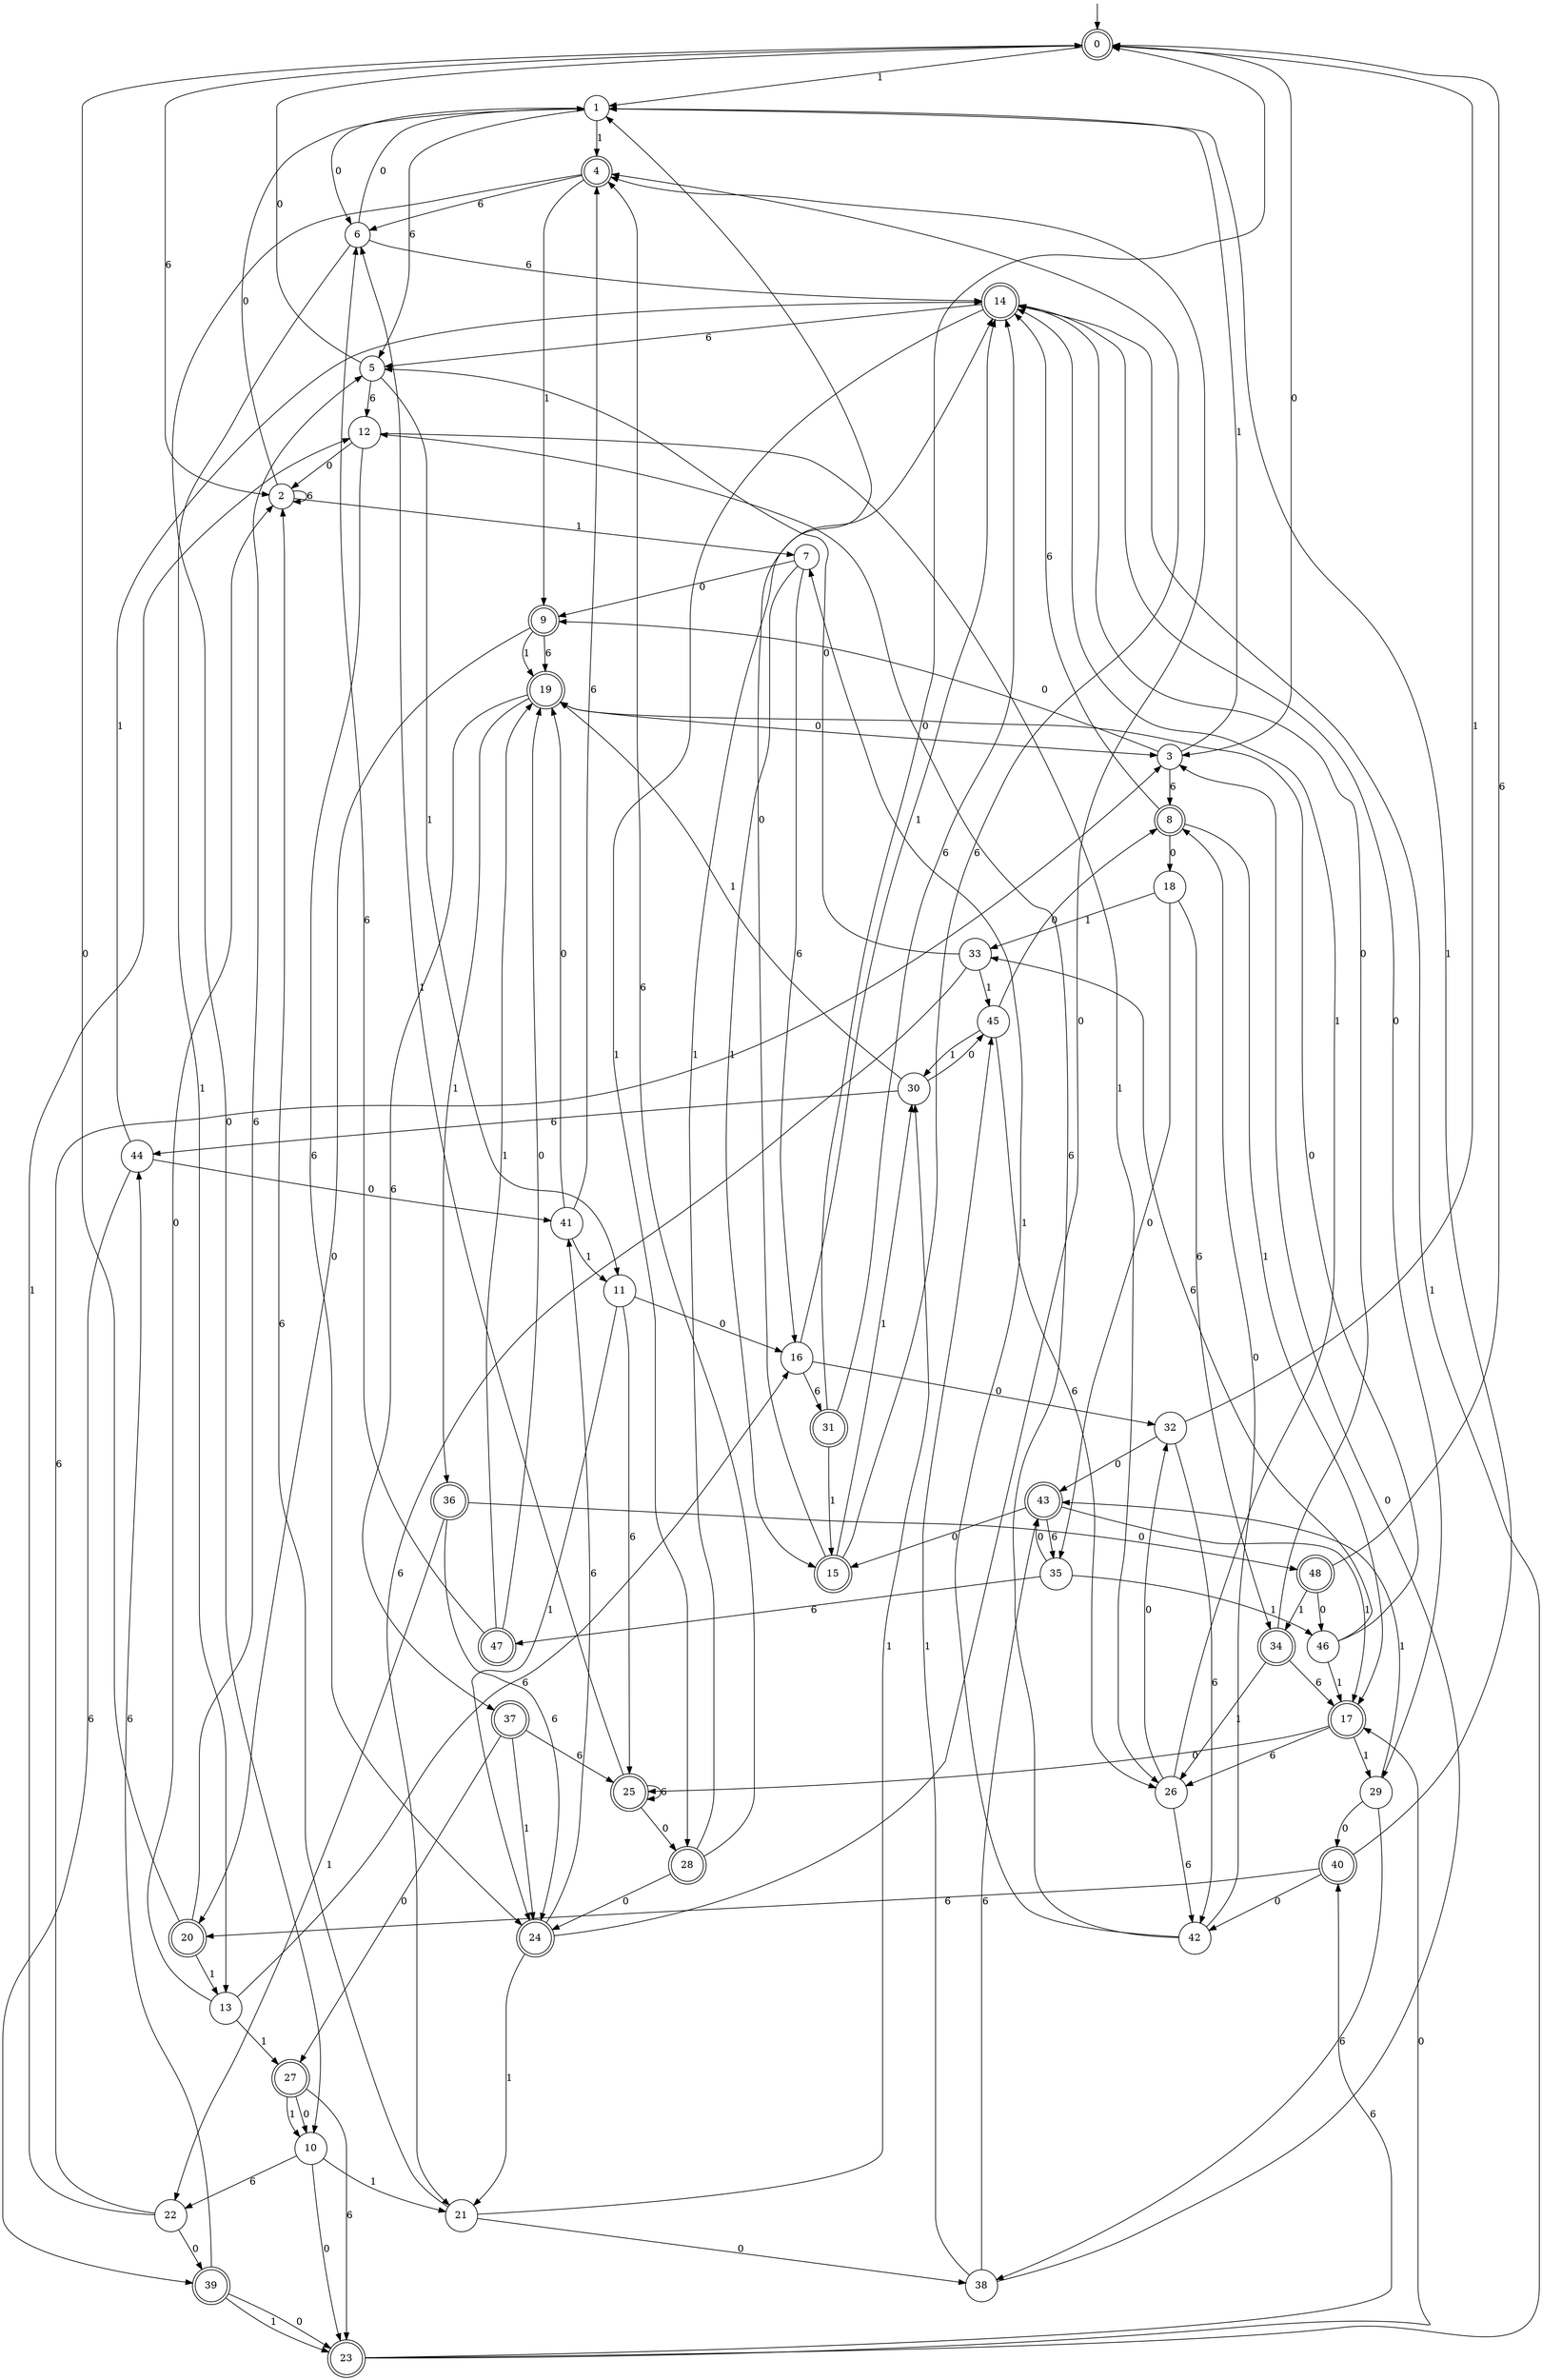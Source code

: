 digraph g {

	s0 [shape="doublecircle" label="0"];
	s1 [shape="circle" label="1"];
	s2 [shape="circle" label="2"];
	s3 [shape="circle" label="3"];
	s4 [shape="doublecircle" label="4"];
	s5 [shape="circle" label="5"];
	s6 [shape="circle" label="6"];
	s7 [shape="circle" label="7"];
	s8 [shape="doublecircle" label="8"];
	s9 [shape="doublecircle" label="9"];
	s10 [shape="circle" label="10"];
	s11 [shape="circle" label="11"];
	s12 [shape="circle" label="12"];
	s13 [shape="circle" label="13"];
	s14 [shape="doublecircle" label="14"];
	s15 [shape="doublecircle" label="15"];
	s16 [shape="circle" label="16"];
	s17 [shape="doublecircle" label="17"];
	s18 [shape="circle" label="18"];
	s19 [shape="doublecircle" label="19"];
	s20 [shape="doublecircle" label="20"];
	s21 [shape="circle" label="21"];
	s22 [shape="circle" label="22"];
	s23 [shape="doublecircle" label="23"];
	s24 [shape="doublecircle" label="24"];
	s25 [shape="doublecircle" label="25"];
	s26 [shape="circle" label="26"];
	s27 [shape="doublecircle" label="27"];
	s28 [shape="doublecircle" label="28"];
	s29 [shape="circle" label="29"];
	s30 [shape="circle" label="30"];
	s31 [shape="doublecircle" label="31"];
	s32 [shape="circle" label="32"];
	s33 [shape="circle" label="33"];
	s34 [shape="doublecircle" label="34"];
	s35 [shape="circle" label="35"];
	s36 [shape="doublecircle" label="36"];
	s37 [shape="doublecircle" label="37"];
	s38 [shape="circle" label="38"];
	s39 [shape="doublecircle" label="39"];
	s40 [shape="doublecircle" label="40"];
	s41 [shape="circle" label="41"];
	s42 [shape="circle" label="42"];
	s43 [shape="doublecircle" label="43"];
	s44 [shape="circle" label="44"];
	s45 [shape="circle" label="45"];
	s46 [shape="circle" label="46"];
	s47 [shape="doublecircle" label="47"];
	s48 [shape="doublecircle" label="48"];
	s0 -> s1 [label="1"];
	s0 -> s2 [label="6"];
	s0 -> s3 [label="0"];
	s1 -> s4 [label="1"];
	s1 -> s5 [label="6"];
	s1 -> s6 [label="0"];
	s2 -> s7 [label="1"];
	s2 -> s2 [label="6"];
	s2 -> s1 [label="0"];
	s3 -> s1 [label="1"];
	s3 -> s8 [label="6"];
	s3 -> s9 [label="0"];
	s4 -> s9 [label="1"];
	s4 -> s6 [label="6"];
	s4 -> s10 [label="0"];
	s5 -> s11 [label="1"];
	s5 -> s12 [label="6"];
	s5 -> s0 [label="0"];
	s6 -> s13 [label="1"];
	s6 -> s14 [label="6"];
	s6 -> s1 [label="0"];
	s7 -> s15 [label="1"];
	s7 -> s16 [label="6"];
	s7 -> s9 [label="0"];
	s8 -> s17 [label="1"];
	s8 -> s14 [label="6"];
	s8 -> s18 [label="0"];
	s9 -> s19 [label="1"];
	s9 -> s19 [label="6"];
	s9 -> s20 [label="0"];
	s10 -> s21 [label="1"];
	s10 -> s22 [label="6"];
	s10 -> s23 [label="0"];
	s11 -> s24 [label="1"];
	s11 -> s25 [label="6"];
	s11 -> s16 [label="0"];
	s12 -> s26 [label="1"];
	s12 -> s24 [label="6"];
	s12 -> s2 [label="0"];
	s13 -> s27 [label="1"];
	s13 -> s16 [label="6"];
	s13 -> s2 [label="0"];
	s14 -> s28 [label="1"];
	s14 -> s5 [label="6"];
	s14 -> s29 [label="0"];
	s15 -> s30 [label="1"];
	s15 -> s4 [label="6"];
	s15 -> s1 [label="0"];
	s16 -> s14 [label="1"];
	s16 -> s31 [label="6"];
	s16 -> s32 [label="0"];
	s17 -> s29 [label="1"];
	s17 -> s26 [label="6"];
	s17 -> s25 [label="0"];
	s18 -> s33 [label="1"];
	s18 -> s34 [label="6"];
	s18 -> s35 [label="0"];
	s19 -> s36 [label="1"];
	s19 -> s37 [label="6"];
	s19 -> s3 [label="0"];
	s20 -> s13 [label="1"];
	s20 -> s5 [label="6"];
	s20 -> s0 [label="0"];
	s21 -> s30 [label="1"];
	s21 -> s2 [label="6"];
	s21 -> s38 [label="0"];
	s22 -> s12 [label="1"];
	s22 -> s3 [label="6"];
	s22 -> s39 [label="0"];
	s23 -> s14 [label="1"];
	s23 -> s40 [label="6"];
	s23 -> s17 [label="0"];
	s24 -> s21 [label="1"];
	s24 -> s41 [label="6"];
	s24 -> s4 [label="0"];
	s25 -> s6 [label="1"];
	s25 -> s25 [label="6"];
	s25 -> s28 [label="0"];
	s26 -> s14 [label="1"];
	s26 -> s42 [label="6"];
	s26 -> s32 [label="0"];
	s27 -> s10 [label="1"];
	s27 -> s23 [label="6"];
	s27 -> s10 [label="0"];
	s28 -> s14 [label="1"];
	s28 -> s4 [label="6"];
	s28 -> s24 [label="0"];
	s29 -> s43 [label="1"];
	s29 -> s38 [label="6"];
	s29 -> s40 [label="0"];
	s30 -> s19 [label="1"];
	s30 -> s44 [label="6"];
	s30 -> s45 [label="0"];
	s31 -> s15 [label="1"];
	s31 -> s14 [label="6"];
	s31 -> s0 [label="0"];
	s32 -> s0 [label="1"];
	s32 -> s42 [label="6"];
	s32 -> s43 [label="0"];
	s33 -> s45 [label="1"];
	s33 -> s21 [label="6"];
	s33 -> s5 [label="0"];
	s34 -> s26 [label="1"];
	s34 -> s17 [label="6"];
	s34 -> s14 [label="0"];
	s35 -> s46 [label="1"];
	s35 -> s47 [label="6"];
	s35 -> s43 [label="0"];
	s36 -> s22 [label="1"];
	s36 -> s24 [label="6"];
	s36 -> s48 [label="0"];
	s37 -> s24 [label="1"];
	s37 -> s25 [label="6"];
	s37 -> s27 [label="0"];
	s38 -> s45 [label="1"];
	s38 -> s43 [label="6"];
	s38 -> s3 [label="0"];
	s39 -> s23 [label="1"];
	s39 -> s44 [label="6"];
	s39 -> s23 [label="0"];
	s40 -> s1 [label="1"];
	s40 -> s20 [label="6"];
	s40 -> s42 [label="0"];
	s41 -> s11 [label="1"];
	s41 -> s4 [label="6"];
	s41 -> s19 [label="0"];
	s42 -> s7 [label="1"];
	s42 -> s12 [label="6"];
	s42 -> s8 [label="0"];
	s43 -> s17 [label="1"];
	s43 -> s35 [label="6"];
	s43 -> s15 [label="0"];
	s44 -> s14 [label="1"];
	s44 -> s39 [label="6"];
	s44 -> s41 [label="0"];
	s45 -> s30 [label="1"];
	s45 -> s26 [label="6"];
	s45 -> s8 [label="0"];
	s46 -> s17 [label="1"];
	s46 -> s33 [label="6"];
	s46 -> s19 [label="0"];
	s47 -> s19 [label="1"];
	s47 -> s6 [label="6"];
	s47 -> s19 [label="0"];
	s48 -> s34 [label="1"];
	s48 -> s0 [label="6"];
	s48 -> s46 [label="0"];

__start0 [label="" shape="none" width="0" height="0"];
__start0 -> s0;

}

